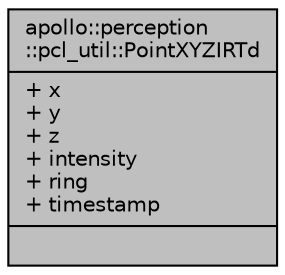 digraph "apollo::perception::pcl_util::PointXYZIRTd"
{
  edge [fontname="Helvetica",fontsize="10",labelfontname="Helvetica",labelfontsize="10"];
  node [fontname="Helvetica",fontsize="10",shape=record];
  Node1 [label="{apollo::perception\l::pcl_util::PointXYZIRTd\n|+ x\l+ y\l+ z\l+ intensity\l+ ring\l+ timestamp\l|}",height=0.2,width=0.4,color="black", fillcolor="grey75", style="filled" fontcolor="black"];
}

